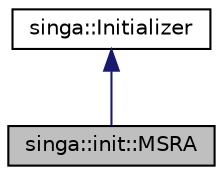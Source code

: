 digraph "singa::init::MSRA"
{
  edge [fontname="Helvetica",fontsize="10",labelfontname="Helvetica",labelfontsize="10"];
  node [fontname="Helvetica",fontsize="10",shape=record];
  Node2 [label="singa::init::MSRA",height=0.2,width=0.4,color="black", fillcolor="grey75", style="filled", fontcolor="black"];
  Node3 -> Node2 [dir="back",color="midnightblue",fontsize="10",style="solid",fontname="Helvetica"];
  Node3 [label="singa::Initializer",height=0.2,width=0.4,color="black", fillcolor="white", style="filled",URL="$classsinga_1_1Initializer.html"];
}

